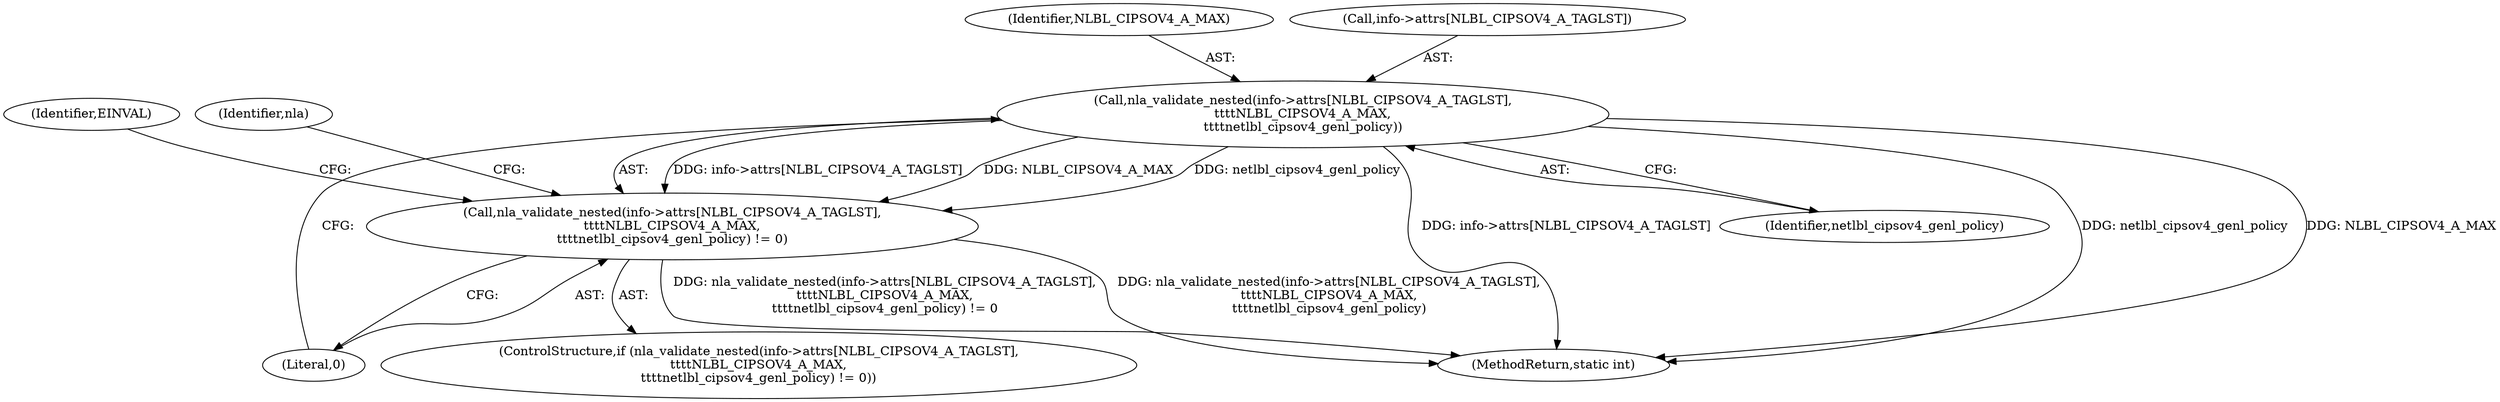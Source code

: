 digraph "0_linux_2a2f11c227bdf292b3a2900ad04139d301b56ac4@pointer" {
"1000122" [label="(Call,nla_validate_nested(info->attrs[NLBL_CIPSOV4_A_TAGLST],\n\t\t\t\tNLBL_CIPSOV4_A_MAX,\n\t\t\t\tnetlbl_cipsov4_genl_policy))"];
"1000121" [label="(Call,nla_validate_nested(info->attrs[NLBL_CIPSOV4_A_TAGLST],\n\t\t\t\tNLBL_CIPSOV4_A_MAX,\n\t\t\t\tnetlbl_cipsov4_genl_policy) != 0)"];
"1000122" [label="(Call,nla_validate_nested(info->attrs[NLBL_CIPSOV4_A_TAGLST],\n\t\t\t\tNLBL_CIPSOV4_A_MAX,\n\t\t\t\tnetlbl_cipsov4_genl_policy))"];
"1000128" [label="(Identifier,NLBL_CIPSOV4_A_MAX)"];
"1000121" [label="(Call,nla_validate_nested(info->attrs[NLBL_CIPSOV4_A_TAGLST],\n\t\t\t\tNLBL_CIPSOV4_A_MAX,\n\t\t\t\tnetlbl_cipsov4_genl_policy) != 0)"];
"1000120" [label="(ControlStructure,if (nla_validate_nested(info->attrs[NLBL_CIPSOV4_A_TAGLST],\n\t\t\t\tNLBL_CIPSOV4_A_MAX,\n\t\t\t\tnetlbl_cipsov4_genl_policy) != 0))"];
"1000123" [label="(Call,info->attrs[NLBL_CIPSOV4_A_TAGLST])"];
"1000133" [label="(Identifier,EINVAL)"];
"1000170" [label="(MethodReturn,static int)"];
"1000130" [label="(Literal,0)"];
"1000129" [label="(Identifier,netlbl_cipsov4_genl_policy)"];
"1000137" [label="(Identifier,nla)"];
"1000122" -> "1000121"  [label="AST: "];
"1000122" -> "1000129"  [label="CFG: "];
"1000123" -> "1000122"  [label="AST: "];
"1000128" -> "1000122"  [label="AST: "];
"1000129" -> "1000122"  [label="AST: "];
"1000130" -> "1000122"  [label="CFG: "];
"1000122" -> "1000170"  [label="DDG: info->attrs[NLBL_CIPSOV4_A_TAGLST]"];
"1000122" -> "1000170"  [label="DDG: netlbl_cipsov4_genl_policy"];
"1000122" -> "1000170"  [label="DDG: NLBL_CIPSOV4_A_MAX"];
"1000122" -> "1000121"  [label="DDG: info->attrs[NLBL_CIPSOV4_A_TAGLST]"];
"1000122" -> "1000121"  [label="DDG: NLBL_CIPSOV4_A_MAX"];
"1000122" -> "1000121"  [label="DDG: netlbl_cipsov4_genl_policy"];
"1000121" -> "1000120"  [label="AST: "];
"1000121" -> "1000130"  [label="CFG: "];
"1000130" -> "1000121"  [label="AST: "];
"1000133" -> "1000121"  [label="CFG: "];
"1000137" -> "1000121"  [label="CFG: "];
"1000121" -> "1000170"  [label="DDG: nla_validate_nested(info->attrs[NLBL_CIPSOV4_A_TAGLST],\n\t\t\t\tNLBL_CIPSOV4_A_MAX,\n\t\t\t\tnetlbl_cipsov4_genl_policy) != 0"];
"1000121" -> "1000170"  [label="DDG: nla_validate_nested(info->attrs[NLBL_CIPSOV4_A_TAGLST],\n\t\t\t\tNLBL_CIPSOV4_A_MAX,\n\t\t\t\tnetlbl_cipsov4_genl_policy)"];
}
